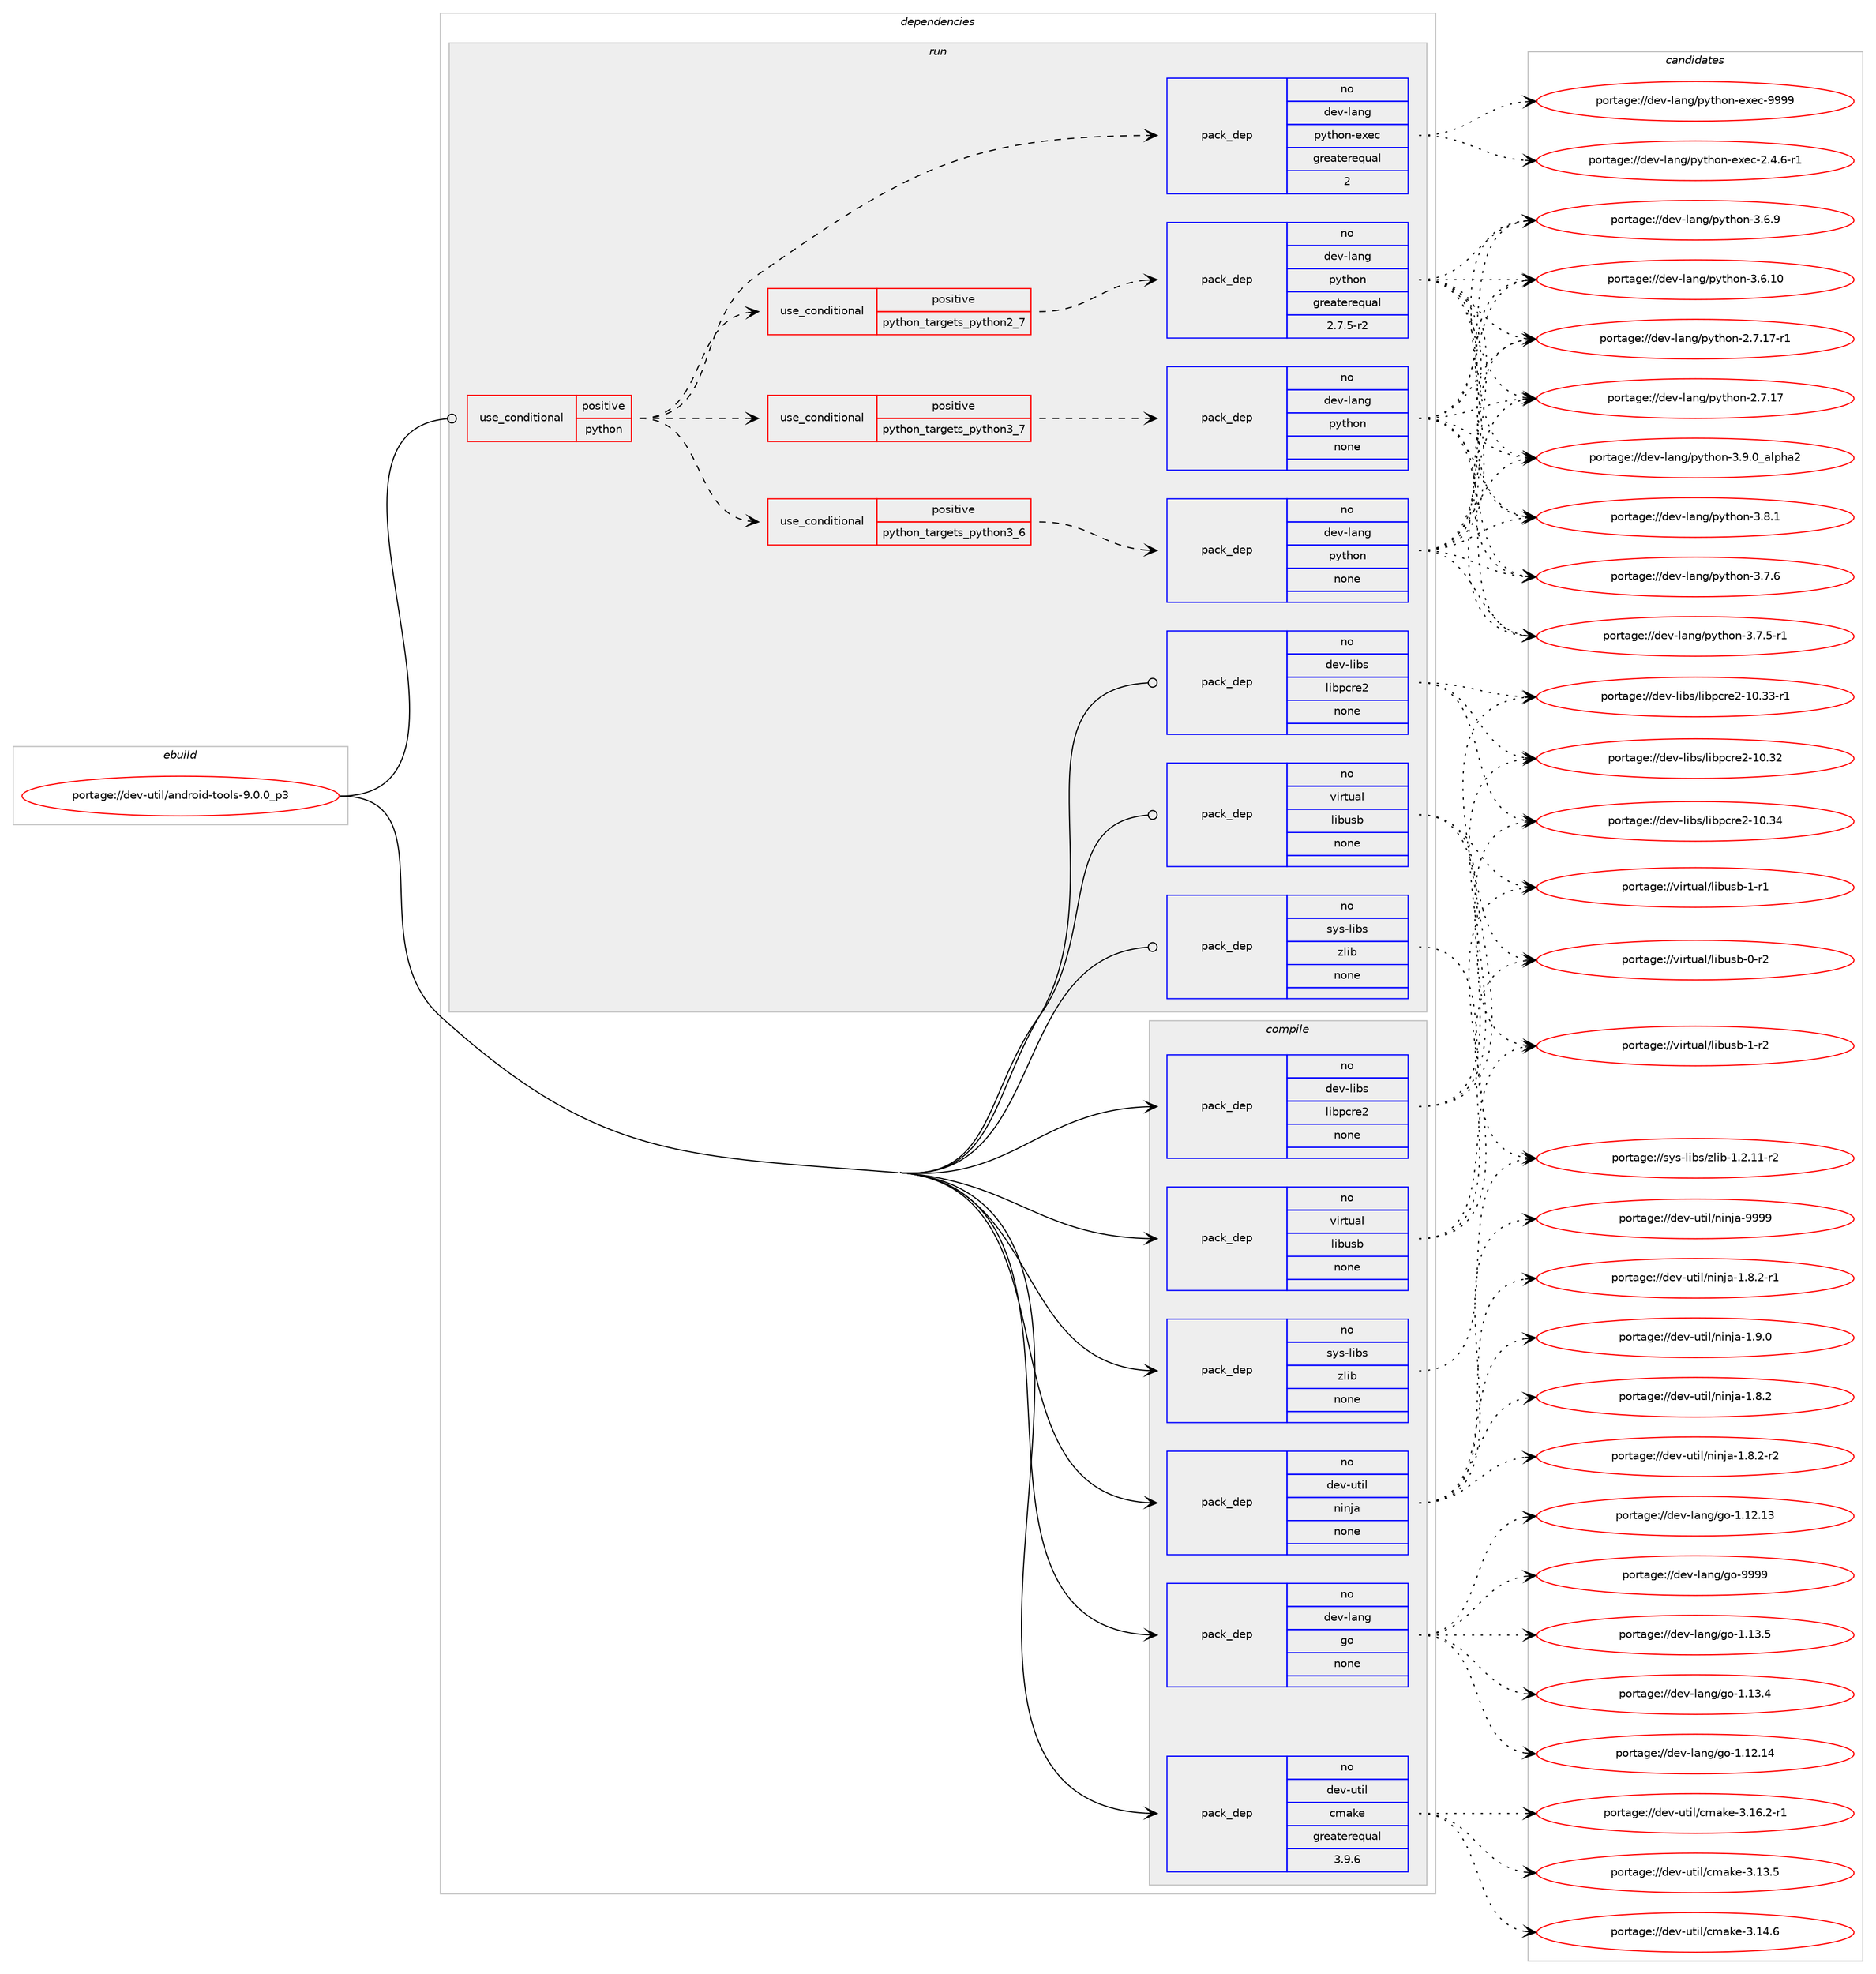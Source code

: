 digraph prolog {

# *************
# Graph options
# *************

newrank=true;
concentrate=true;
compound=true;
graph [rankdir=LR,fontname=Helvetica,fontsize=10,ranksep=1.5];#, ranksep=2.5, nodesep=0.2];
edge  [arrowhead=vee];
node  [fontname=Helvetica,fontsize=10];

# **********
# The ebuild
# **********

subgraph cluster_leftcol {
color=gray;
label=<<i>ebuild</i>>;
id [label="portage://dev-util/android-tools-9.0.0_p3", color=red, width=4, href="../dev-util/android-tools-9.0.0_p3.svg"];
}

# ****************
# The dependencies
# ****************

subgraph cluster_midcol {
color=gray;
label=<<i>dependencies</i>>;
subgraph cluster_compile {
fillcolor="#eeeeee";
style=filled;
label=<<i>compile</i>>;
subgraph pack238603 {
dependency307090 [label=<<TABLE BORDER="0" CELLBORDER="1" CELLSPACING="0" CELLPADDING="4" WIDTH="220"><TR><TD ROWSPAN="6" CELLPADDING="30">pack_dep</TD></TR><TR><TD WIDTH="110">no</TD></TR><TR><TD>dev-lang</TD></TR><TR><TD>go</TD></TR><TR><TD>none</TD></TR><TR><TD></TD></TR></TABLE>>, shape=none, color=blue];
}
id:e -> dependency307090:w [weight=20,style="solid",arrowhead="vee"];
subgraph pack238604 {
dependency307091 [label=<<TABLE BORDER="0" CELLBORDER="1" CELLSPACING="0" CELLPADDING="4" WIDTH="220"><TR><TD ROWSPAN="6" CELLPADDING="30">pack_dep</TD></TR><TR><TD WIDTH="110">no</TD></TR><TR><TD>dev-libs</TD></TR><TR><TD>libpcre2</TD></TR><TR><TD>none</TD></TR><TR><TD></TD></TR></TABLE>>, shape=none, color=blue];
}
id:e -> dependency307091:w [weight=20,style="solid",arrowhead="vee"];
subgraph pack238605 {
dependency307092 [label=<<TABLE BORDER="0" CELLBORDER="1" CELLSPACING="0" CELLPADDING="4" WIDTH="220"><TR><TD ROWSPAN="6" CELLPADDING="30">pack_dep</TD></TR><TR><TD WIDTH="110">no</TD></TR><TR><TD>dev-util</TD></TR><TR><TD>cmake</TD></TR><TR><TD>greaterequal</TD></TR><TR><TD>3.9.6</TD></TR></TABLE>>, shape=none, color=blue];
}
id:e -> dependency307092:w [weight=20,style="solid",arrowhead="vee"];
subgraph pack238606 {
dependency307093 [label=<<TABLE BORDER="0" CELLBORDER="1" CELLSPACING="0" CELLPADDING="4" WIDTH="220"><TR><TD ROWSPAN="6" CELLPADDING="30">pack_dep</TD></TR><TR><TD WIDTH="110">no</TD></TR><TR><TD>dev-util</TD></TR><TR><TD>ninja</TD></TR><TR><TD>none</TD></TR><TR><TD></TD></TR></TABLE>>, shape=none, color=blue];
}
id:e -> dependency307093:w [weight=20,style="solid",arrowhead="vee"];
subgraph pack238607 {
dependency307094 [label=<<TABLE BORDER="0" CELLBORDER="1" CELLSPACING="0" CELLPADDING="4" WIDTH="220"><TR><TD ROWSPAN="6" CELLPADDING="30">pack_dep</TD></TR><TR><TD WIDTH="110">no</TD></TR><TR><TD>sys-libs</TD></TR><TR><TD>zlib</TD></TR><TR><TD>none</TD></TR><TR><TD></TD></TR></TABLE>>, shape=none, color=blue];
}
id:e -> dependency307094:w [weight=20,style="solid",arrowhead="vee"];
subgraph pack238608 {
dependency307095 [label=<<TABLE BORDER="0" CELLBORDER="1" CELLSPACING="0" CELLPADDING="4" WIDTH="220"><TR><TD ROWSPAN="6" CELLPADDING="30">pack_dep</TD></TR><TR><TD WIDTH="110">no</TD></TR><TR><TD>virtual</TD></TR><TR><TD>libusb</TD></TR><TR><TD>none</TD></TR><TR><TD></TD></TR></TABLE>>, shape=none, color=blue];
}
id:e -> dependency307095:w [weight=20,style="solid",arrowhead="vee"];
}
subgraph cluster_compileandrun {
fillcolor="#eeeeee";
style=filled;
label=<<i>compile and run</i>>;
}
subgraph cluster_run {
fillcolor="#eeeeee";
style=filled;
label=<<i>run</i>>;
subgraph cond63798 {
dependency307096 [label=<<TABLE BORDER="0" CELLBORDER="1" CELLSPACING="0" CELLPADDING="4"><TR><TD ROWSPAN="3" CELLPADDING="10">use_conditional</TD></TR><TR><TD>positive</TD></TR><TR><TD>python</TD></TR></TABLE>>, shape=none, color=red];
subgraph cond63799 {
dependency307097 [label=<<TABLE BORDER="0" CELLBORDER="1" CELLSPACING="0" CELLPADDING="4"><TR><TD ROWSPAN="3" CELLPADDING="10">use_conditional</TD></TR><TR><TD>positive</TD></TR><TR><TD>python_targets_python2_7</TD></TR></TABLE>>, shape=none, color=red];
subgraph pack238609 {
dependency307098 [label=<<TABLE BORDER="0" CELLBORDER="1" CELLSPACING="0" CELLPADDING="4" WIDTH="220"><TR><TD ROWSPAN="6" CELLPADDING="30">pack_dep</TD></TR><TR><TD WIDTH="110">no</TD></TR><TR><TD>dev-lang</TD></TR><TR><TD>python</TD></TR><TR><TD>greaterequal</TD></TR><TR><TD>2.7.5-r2</TD></TR></TABLE>>, shape=none, color=blue];
}
dependency307097:e -> dependency307098:w [weight=20,style="dashed",arrowhead="vee"];
}
dependency307096:e -> dependency307097:w [weight=20,style="dashed",arrowhead="vee"];
subgraph cond63800 {
dependency307099 [label=<<TABLE BORDER="0" CELLBORDER="1" CELLSPACING="0" CELLPADDING="4"><TR><TD ROWSPAN="3" CELLPADDING="10">use_conditional</TD></TR><TR><TD>positive</TD></TR><TR><TD>python_targets_python3_6</TD></TR></TABLE>>, shape=none, color=red];
subgraph pack238610 {
dependency307100 [label=<<TABLE BORDER="0" CELLBORDER="1" CELLSPACING="0" CELLPADDING="4" WIDTH="220"><TR><TD ROWSPAN="6" CELLPADDING="30">pack_dep</TD></TR><TR><TD WIDTH="110">no</TD></TR><TR><TD>dev-lang</TD></TR><TR><TD>python</TD></TR><TR><TD>none</TD></TR><TR><TD></TD></TR></TABLE>>, shape=none, color=blue];
}
dependency307099:e -> dependency307100:w [weight=20,style="dashed",arrowhead="vee"];
}
dependency307096:e -> dependency307099:w [weight=20,style="dashed",arrowhead="vee"];
subgraph cond63801 {
dependency307101 [label=<<TABLE BORDER="0" CELLBORDER="1" CELLSPACING="0" CELLPADDING="4"><TR><TD ROWSPAN="3" CELLPADDING="10">use_conditional</TD></TR><TR><TD>positive</TD></TR><TR><TD>python_targets_python3_7</TD></TR></TABLE>>, shape=none, color=red];
subgraph pack238611 {
dependency307102 [label=<<TABLE BORDER="0" CELLBORDER="1" CELLSPACING="0" CELLPADDING="4" WIDTH="220"><TR><TD ROWSPAN="6" CELLPADDING="30">pack_dep</TD></TR><TR><TD WIDTH="110">no</TD></TR><TR><TD>dev-lang</TD></TR><TR><TD>python</TD></TR><TR><TD>none</TD></TR><TR><TD></TD></TR></TABLE>>, shape=none, color=blue];
}
dependency307101:e -> dependency307102:w [weight=20,style="dashed",arrowhead="vee"];
}
dependency307096:e -> dependency307101:w [weight=20,style="dashed",arrowhead="vee"];
subgraph pack238612 {
dependency307103 [label=<<TABLE BORDER="0" CELLBORDER="1" CELLSPACING="0" CELLPADDING="4" WIDTH="220"><TR><TD ROWSPAN="6" CELLPADDING="30">pack_dep</TD></TR><TR><TD WIDTH="110">no</TD></TR><TR><TD>dev-lang</TD></TR><TR><TD>python-exec</TD></TR><TR><TD>greaterequal</TD></TR><TR><TD>2</TD></TR></TABLE>>, shape=none, color=blue];
}
dependency307096:e -> dependency307103:w [weight=20,style="dashed",arrowhead="vee"];
}
id:e -> dependency307096:w [weight=20,style="solid",arrowhead="odot"];
subgraph pack238613 {
dependency307104 [label=<<TABLE BORDER="0" CELLBORDER="1" CELLSPACING="0" CELLPADDING="4" WIDTH="220"><TR><TD ROWSPAN="6" CELLPADDING="30">pack_dep</TD></TR><TR><TD WIDTH="110">no</TD></TR><TR><TD>dev-libs</TD></TR><TR><TD>libpcre2</TD></TR><TR><TD>none</TD></TR><TR><TD></TD></TR></TABLE>>, shape=none, color=blue];
}
id:e -> dependency307104:w [weight=20,style="solid",arrowhead="odot"];
subgraph pack238614 {
dependency307105 [label=<<TABLE BORDER="0" CELLBORDER="1" CELLSPACING="0" CELLPADDING="4" WIDTH="220"><TR><TD ROWSPAN="6" CELLPADDING="30">pack_dep</TD></TR><TR><TD WIDTH="110">no</TD></TR><TR><TD>sys-libs</TD></TR><TR><TD>zlib</TD></TR><TR><TD>none</TD></TR><TR><TD></TD></TR></TABLE>>, shape=none, color=blue];
}
id:e -> dependency307105:w [weight=20,style="solid",arrowhead="odot"];
subgraph pack238615 {
dependency307106 [label=<<TABLE BORDER="0" CELLBORDER="1" CELLSPACING="0" CELLPADDING="4" WIDTH="220"><TR><TD ROWSPAN="6" CELLPADDING="30">pack_dep</TD></TR><TR><TD WIDTH="110">no</TD></TR><TR><TD>virtual</TD></TR><TR><TD>libusb</TD></TR><TR><TD>none</TD></TR><TR><TD></TD></TR></TABLE>>, shape=none, color=blue];
}
id:e -> dependency307106:w [weight=20,style="solid",arrowhead="odot"];
}
}

# **************
# The candidates
# **************

subgraph cluster_choices {
rank=same;
color=gray;
label=<<i>candidates</i>>;

subgraph choice238603 {
color=black;
nodesep=1;
choice1001011184510897110103471031114557575757 [label="portage://dev-lang/go-9999", color=red, width=4,href="../dev-lang/go-9999.svg"];
choice10010111845108971101034710311145494649514653 [label="portage://dev-lang/go-1.13.5", color=red, width=4,href="../dev-lang/go-1.13.5.svg"];
choice10010111845108971101034710311145494649514652 [label="portage://dev-lang/go-1.13.4", color=red, width=4,href="../dev-lang/go-1.13.4.svg"];
choice1001011184510897110103471031114549464950464952 [label="portage://dev-lang/go-1.12.14", color=red, width=4,href="../dev-lang/go-1.12.14.svg"];
choice1001011184510897110103471031114549464950464951 [label="portage://dev-lang/go-1.12.13", color=red, width=4,href="../dev-lang/go-1.12.13.svg"];
dependency307090:e -> choice1001011184510897110103471031114557575757:w [style=dotted,weight="100"];
dependency307090:e -> choice10010111845108971101034710311145494649514653:w [style=dotted,weight="100"];
dependency307090:e -> choice10010111845108971101034710311145494649514652:w [style=dotted,weight="100"];
dependency307090:e -> choice1001011184510897110103471031114549464950464952:w [style=dotted,weight="100"];
dependency307090:e -> choice1001011184510897110103471031114549464950464951:w [style=dotted,weight="100"];
}
subgraph choice238604 {
color=black;
nodesep=1;
choice100101118451081059811547108105981129911410150454948465152 [label="portage://dev-libs/libpcre2-10.34", color=red, width=4,href="../dev-libs/libpcre2-10.34.svg"];
choice1001011184510810598115471081059811299114101504549484651514511449 [label="portage://dev-libs/libpcre2-10.33-r1", color=red, width=4,href="../dev-libs/libpcre2-10.33-r1.svg"];
choice100101118451081059811547108105981129911410150454948465150 [label="portage://dev-libs/libpcre2-10.32", color=red, width=4,href="../dev-libs/libpcre2-10.32.svg"];
dependency307091:e -> choice100101118451081059811547108105981129911410150454948465152:w [style=dotted,weight="100"];
dependency307091:e -> choice1001011184510810598115471081059811299114101504549484651514511449:w [style=dotted,weight="100"];
dependency307091:e -> choice100101118451081059811547108105981129911410150454948465150:w [style=dotted,weight="100"];
}
subgraph choice238605 {
color=black;
nodesep=1;
choice10010111845117116105108479910997107101455146495446504511449 [label="portage://dev-util/cmake-3.16.2-r1", color=red, width=4,href="../dev-util/cmake-3.16.2-r1.svg"];
choice1001011184511711610510847991099710710145514649524654 [label="portage://dev-util/cmake-3.14.6", color=red, width=4,href="../dev-util/cmake-3.14.6.svg"];
choice1001011184511711610510847991099710710145514649514653 [label="portage://dev-util/cmake-3.13.5", color=red, width=4,href="../dev-util/cmake-3.13.5.svg"];
dependency307092:e -> choice10010111845117116105108479910997107101455146495446504511449:w [style=dotted,weight="100"];
dependency307092:e -> choice1001011184511711610510847991099710710145514649524654:w [style=dotted,weight="100"];
dependency307092:e -> choice1001011184511711610510847991099710710145514649514653:w [style=dotted,weight="100"];
}
subgraph choice238606 {
color=black;
nodesep=1;
choice1001011184511711610510847110105110106974557575757 [label="portage://dev-util/ninja-9999", color=red, width=4,href="../dev-util/ninja-9999.svg"];
choice100101118451171161051084711010511010697454946574648 [label="portage://dev-util/ninja-1.9.0", color=red, width=4,href="../dev-util/ninja-1.9.0.svg"];
choice1001011184511711610510847110105110106974549465646504511450 [label="portage://dev-util/ninja-1.8.2-r2", color=red, width=4,href="../dev-util/ninja-1.8.2-r2.svg"];
choice1001011184511711610510847110105110106974549465646504511449 [label="portage://dev-util/ninja-1.8.2-r1", color=red, width=4,href="../dev-util/ninja-1.8.2-r1.svg"];
choice100101118451171161051084711010511010697454946564650 [label="portage://dev-util/ninja-1.8.2", color=red, width=4,href="../dev-util/ninja-1.8.2.svg"];
dependency307093:e -> choice1001011184511711610510847110105110106974557575757:w [style=dotted,weight="100"];
dependency307093:e -> choice100101118451171161051084711010511010697454946574648:w [style=dotted,weight="100"];
dependency307093:e -> choice1001011184511711610510847110105110106974549465646504511450:w [style=dotted,weight="100"];
dependency307093:e -> choice1001011184511711610510847110105110106974549465646504511449:w [style=dotted,weight="100"];
dependency307093:e -> choice100101118451171161051084711010511010697454946564650:w [style=dotted,weight="100"];
}
subgraph choice238607 {
color=black;
nodesep=1;
choice11512111545108105981154712210810598454946504649494511450 [label="portage://sys-libs/zlib-1.2.11-r2", color=red, width=4,href="../sys-libs/zlib-1.2.11-r2.svg"];
dependency307094:e -> choice11512111545108105981154712210810598454946504649494511450:w [style=dotted,weight="100"];
}
subgraph choice238608 {
color=black;
nodesep=1;
choice1181051141161179710847108105981171159845494511450 [label="portage://virtual/libusb-1-r2", color=red, width=4,href="../virtual/libusb-1-r2.svg"];
choice1181051141161179710847108105981171159845494511449 [label="portage://virtual/libusb-1-r1", color=red, width=4,href="../virtual/libusb-1-r1.svg"];
choice1181051141161179710847108105981171159845484511450 [label="portage://virtual/libusb-0-r2", color=red, width=4,href="../virtual/libusb-0-r2.svg"];
dependency307095:e -> choice1181051141161179710847108105981171159845494511450:w [style=dotted,weight="100"];
dependency307095:e -> choice1181051141161179710847108105981171159845494511449:w [style=dotted,weight="100"];
dependency307095:e -> choice1181051141161179710847108105981171159845484511450:w [style=dotted,weight="100"];
}
subgraph choice238609 {
color=black;
nodesep=1;
choice10010111845108971101034711212111610411111045514657464895971081121049750 [label="portage://dev-lang/python-3.9.0_alpha2", color=red, width=4,href="../dev-lang/python-3.9.0_alpha2.svg"];
choice100101118451089711010347112121116104111110455146564649 [label="portage://dev-lang/python-3.8.1", color=red, width=4,href="../dev-lang/python-3.8.1.svg"];
choice100101118451089711010347112121116104111110455146554654 [label="portage://dev-lang/python-3.7.6", color=red, width=4,href="../dev-lang/python-3.7.6.svg"];
choice1001011184510897110103471121211161041111104551465546534511449 [label="portage://dev-lang/python-3.7.5-r1", color=red, width=4,href="../dev-lang/python-3.7.5-r1.svg"];
choice100101118451089711010347112121116104111110455146544657 [label="portage://dev-lang/python-3.6.9", color=red, width=4,href="../dev-lang/python-3.6.9.svg"];
choice10010111845108971101034711212111610411111045514654464948 [label="portage://dev-lang/python-3.6.10", color=red, width=4,href="../dev-lang/python-3.6.10.svg"];
choice100101118451089711010347112121116104111110455046554649554511449 [label="portage://dev-lang/python-2.7.17-r1", color=red, width=4,href="../dev-lang/python-2.7.17-r1.svg"];
choice10010111845108971101034711212111610411111045504655464955 [label="portage://dev-lang/python-2.7.17", color=red, width=4,href="../dev-lang/python-2.7.17.svg"];
dependency307098:e -> choice10010111845108971101034711212111610411111045514657464895971081121049750:w [style=dotted,weight="100"];
dependency307098:e -> choice100101118451089711010347112121116104111110455146564649:w [style=dotted,weight="100"];
dependency307098:e -> choice100101118451089711010347112121116104111110455146554654:w [style=dotted,weight="100"];
dependency307098:e -> choice1001011184510897110103471121211161041111104551465546534511449:w [style=dotted,weight="100"];
dependency307098:e -> choice100101118451089711010347112121116104111110455146544657:w [style=dotted,weight="100"];
dependency307098:e -> choice10010111845108971101034711212111610411111045514654464948:w [style=dotted,weight="100"];
dependency307098:e -> choice100101118451089711010347112121116104111110455046554649554511449:w [style=dotted,weight="100"];
dependency307098:e -> choice10010111845108971101034711212111610411111045504655464955:w [style=dotted,weight="100"];
}
subgraph choice238610 {
color=black;
nodesep=1;
choice10010111845108971101034711212111610411111045514657464895971081121049750 [label="portage://dev-lang/python-3.9.0_alpha2", color=red, width=4,href="../dev-lang/python-3.9.0_alpha2.svg"];
choice100101118451089711010347112121116104111110455146564649 [label="portage://dev-lang/python-3.8.1", color=red, width=4,href="../dev-lang/python-3.8.1.svg"];
choice100101118451089711010347112121116104111110455146554654 [label="portage://dev-lang/python-3.7.6", color=red, width=4,href="../dev-lang/python-3.7.6.svg"];
choice1001011184510897110103471121211161041111104551465546534511449 [label="portage://dev-lang/python-3.7.5-r1", color=red, width=4,href="../dev-lang/python-3.7.5-r1.svg"];
choice100101118451089711010347112121116104111110455146544657 [label="portage://dev-lang/python-3.6.9", color=red, width=4,href="../dev-lang/python-3.6.9.svg"];
choice10010111845108971101034711212111610411111045514654464948 [label="portage://dev-lang/python-3.6.10", color=red, width=4,href="../dev-lang/python-3.6.10.svg"];
choice100101118451089711010347112121116104111110455046554649554511449 [label="portage://dev-lang/python-2.7.17-r1", color=red, width=4,href="../dev-lang/python-2.7.17-r1.svg"];
choice10010111845108971101034711212111610411111045504655464955 [label="portage://dev-lang/python-2.7.17", color=red, width=4,href="../dev-lang/python-2.7.17.svg"];
dependency307100:e -> choice10010111845108971101034711212111610411111045514657464895971081121049750:w [style=dotted,weight="100"];
dependency307100:e -> choice100101118451089711010347112121116104111110455146564649:w [style=dotted,weight="100"];
dependency307100:e -> choice100101118451089711010347112121116104111110455146554654:w [style=dotted,weight="100"];
dependency307100:e -> choice1001011184510897110103471121211161041111104551465546534511449:w [style=dotted,weight="100"];
dependency307100:e -> choice100101118451089711010347112121116104111110455146544657:w [style=dotted,weight="100"];
dependency307100:e -> choice10010111845108971101034711212111610411111045514654464948:w [style=dotted,weight="100"];
dependency307100:e -> choice100101118451089711010347112121116104111110455046554649554511449:w [style=dotted,weight="100"];
dependency307100:e -> choice10010111845108971101034711212111610411111045504655464955:w [style=dotted,weight="100"];
}
subgraph choice238611 {
color=black;
nodesep=1;
choice10010111845108971101034711212111610411111045514657464895971081121049750 [label="portage://dev-lang/python-3.9.0_alpha2", color=red, width=4,href="../dev-lang/python-3.9.0_alpha2.svg"];
choice100101118451089711010347112121116104111110455146564649 [label="portage://dev-lang/python-3.8.1", color=red, width=4,href="../dev-lang/python-3.8.1.svg"];
choice100101118451089711010347112121116104111110455146554654 [label="portage://dev-lang/python-3.7.6", color=red, width=4,href="../dev-lang/python-3.7.6.svg"];
choice1001011184510897110103471121211161041111104551465546534511449 [label="portage://dev-lang/python-3.7.5-r1", color=red, width=4,href="../dev-lang/python-3.7.5-r1.svg"];
choice100101118451089711010347112121116104111110455146544657 [label="portage://dev-lang/python-3.6.9", color=red, width=4,href="../dev-lang/python-3.6.9.svg"];
choice10010111845108971101034711212111610411111045514654464948 [label="portage://dev-lang/python-3.6.10", color=red, width=4,href="../dev-lang/python-3.6.10.svg"];
choice100101118451089711010347112121116104111110455046554649554511449 [label="portage://dev-lang/python-2.7.17-r1", color=red, width=4,href="../dev-lang/python-2.7.17-r1.svg"];
choice10010111845108971101034711212111610411111045504655464955 [label="portage://dev-lang/python-2.7.17", color=red, width=4,href="../dev-lang/python-2.7.17.svg"];
dependency307102:e -> choice10010111845108971101034711212111610411111045514657464895971081121049750:w [style=dotted,weight="100"];
dependency307102:e -> choice100101118451089711010347112121116104111110455146564649:w [style=dotted,weight="100"];
dependency307102:e -> choice100101118451089711010347112121116104111110455146554654:w [style=dotted,weight="100"];
dependency307102:e -> choice1001011184510897110103471121211161041111104551465546534511449:w [style=dotted,weight="100"];
dependency307102:e -> choice100101118451089711010347112121116104111110455146544657:w [style=dotted,weight="100"];
dependency307102:e -> choice10010111845108971101034711212111610411111045514654464948:w [style=dotted,weight="100"];
dependency307102:e -> choice100101118451089711010347112121116104111110455046554649554511449:w [style=dotted,weight="100"];
dependency307102:e -> choice10010111845108971101034711212111610411111045504655464955:w [style=dotted,weight="100"];
}
subgraph choice238612 {
color=black;
nodesep=1;
choice10010111845108971101034711212111610411111045101120101994557575757 [label="portage://dev-lang/python-exec-9999", color=red, width=4,href="../dev-lang/python-exec-9999.svg"];
choice10010111845108971101034711212111610411111045101120101994550465246544511449 [label="portage://dev-lang/python-exec-2.4.6-r1", color=red, width=4,href="../dev-lang/python-exec-2.4.6-r1.svg"];
dependency307103:e -> choice10010111845108971101034711212111610411111045101120101994557575757:w [style=dotted,weight="100"];
dependency307103:e -> choice10010111845108971101034711212111610411111045101120101994550465246544511449:w [style=dotted,weight="100"];
}
subgraph choice238613 {
color=black;
nodesep=1;
choice100101118451081059811547108105981129911410150454948465152 [label="portage://dev-libs/libpcre2-10.34", color=red, width=4,href="../dev-libs/libpcre2-10.34.svg"];
choice1001011184510810598115471081059811299114101504549484651514511449 [label="portage://dev-libs/libpcre2-10.33-r1", color=red, width=4,href="../dev-libs/libpcre2-10.33-r1.svg"];
choice100101118451081059811547108105981129911410150454948465150 [label="portage://dev-libs/libpcre2-10.32", color=red, width=4,href="../dev-libs/libpcre2-10.32.svg"];
dependency307104:e -> choice100101118451081059811547108105981129911410150454948465152:w [style=dotted,weight="100"];
dependency307104:e -> choice1001011184510810598115471081059811299114101504549484651514511449:w [style=dotted,weight="100"];
dependency307104:e -> choice100101118451081059811547108105981129911410150454948465150:w [style=dotted,weight="100"];
}
subgraph choice238614 {
color=black;
nodesep=1;
choice11512111545108105981154712210810598454946504649494511450 [label="portage://sys-libs/zlib-1.2.11-r2", color=red, width=4,href="../sys-libs/zlib-1.2.11-r2.svg"];
dependency307105:e -> choice11512111545108105981154712210810598454946504649494511450:w [style=dotted,weight="100"];
}
subgraph choice238615 {
color=black;
nodesep=1;
choice1181051141161179710847108105981171159845494511450 [label="portage://virtual/libusb-1-r2", color=red, width=4,href="../virtual/libusb-1-r2.svg"];
choice1181051141161179710847108105981171159845494511449 [label="portage://virtual/libusb-1-r1", color=red, width=4,href="../virtual/libusb-1-r1.svg"];
choice1181051141161179710847108105981171159845484511450 [label="portage://virtual/libusb-0-r2", color=red, width=4,href="../virtual/libusb-0-r2.svg"];
dependency307106:e -> choice1181051141161179710847108105981171159845494511450:w [style=dotted,weight="100"];
dependency307106:e -> choice1181051141161179710847108105981171159845494511449:w [style=dotted,weight="100"];
dependency307106:e -> choice1181051141161179710847108105981171159845484511450:w [style=dotted,weight="100"];
}
}

}
